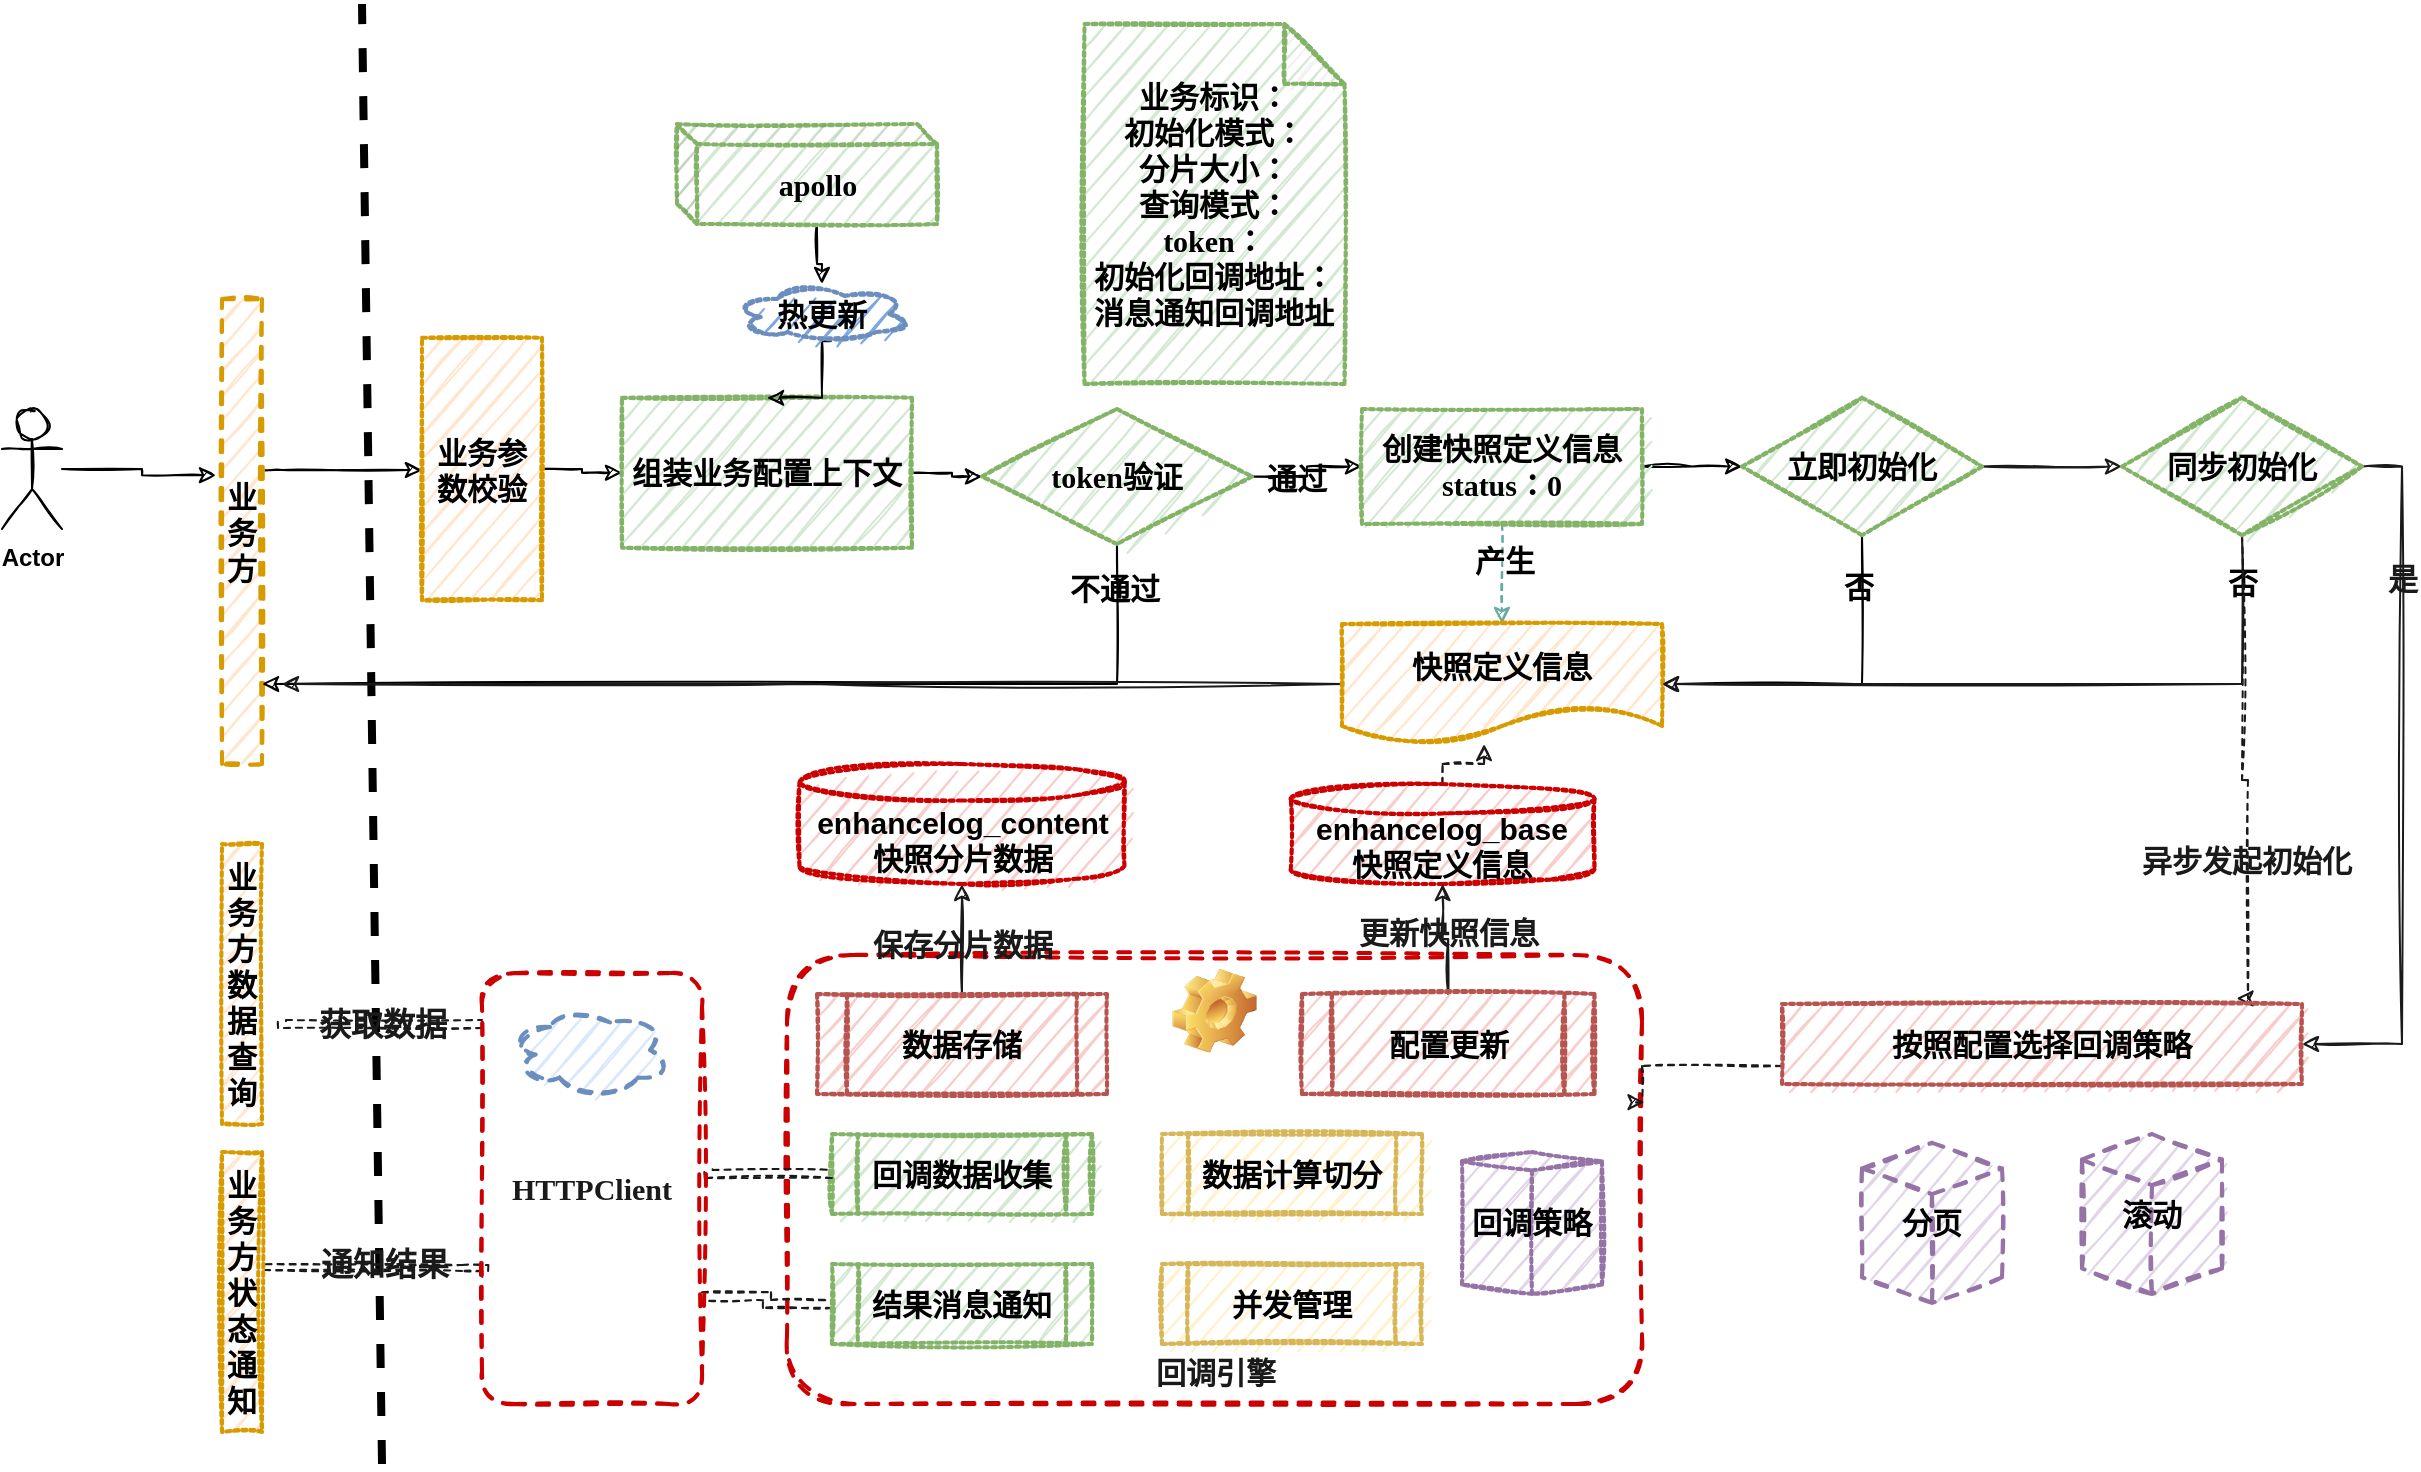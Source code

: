 <mxfile version="14.2.9" type="github">
  <diagram id="eG5aiIGwPH6QsHZ0CiSs" name="第 1 页">
    <mxGraphModel dx="1673" dy="2025" grid="1" gridSize="10" guides="1" tooltips="1" connect="1" arrows="1" fold="1" page="1" pageScale="1" pageWidth="827" pageHeight="1169" math="0" shadow="0">
      <root>
        <mxCell id="0" />
        <mxCell id="1" parent="0" />
        <mxCell id="IGkinvyOdZnhhztwzakV-101" value="回调引擎" style="label;whiteSpace=wrap;html=1;align=center;verticalAlign=bottom;spacingLeft=0;spacingBottom=4;imageAlign=center;imageVerticalAlign=top;image=img/clipart/Gear_128x128.png;dashed=1;sketch=1;strokeColor=#CC0000;strokeWidth=2;fillColor=none;fontFamily=Verdana;fontSize=15;fontColor=#1A1A1A;fontStyle=1;labelBorderColor=none;labelBackgroundColor=none;" vertex="1" parent="1">
          <mxGeometry x="472.5" y="415.44" width="427.5" height="224.56" as="geometry" />
        </mxCell>
        <mxCell id="IGkinvyOdZnhhztwzakV-7" value="" style="edgeStyle=orthogonalEdgeStyle;rounded=0;sketch=1;orthogonalLoop=1;jettySize=auto;html=1;fontSize=15;entryX=-0.15;entryY=0.379;entryDx=0;entryDy=0;entryPerimeter=0;fontStyle=1;labelBorderColor=none;labelBackgroundColor=none;" edge="1" parent="1" source="IGkinvyOdZnhhztwzakV-1" target="IGkinvyOdZnhhztwzakV-4">
          <mxGeometry relative="1" as="geometry">
            <mxPoint x="160" y="173" as="targetPoint" />
          </mxGeometry>
        </mxCell>
        <mxCell id="IGkinvyOdZnhhztwzakV-1" value="Actor" style="shape=umlActor;verticalLabelPosition=bottom;verticalAlign=top;html=1;outlineConnect=0;sketch=1;fontStyle=1;labelBorderColor=none;labelBackgroundColor=none;" vertex="1" parent="1">
          <mxGeometry x="80" y="142.5" width="30" height="60" as="geometry" />
        </mxCell>
        <mxCell id="IGkinvyOdZnhhztwzakV-9" value="" style="edgeStyle=orthogonalEdgeStyle;rounded=0;sketch=1;orthogonalLoop=1;jettySize=auto;html=1;fontSize=15;fontStyle=1;labelBorderColor=none;labelBackgroundColor=none;" edge="1" parent="1" source="IGkinvyOdZnhhztwzakV-4" target="IGkinvyOdZnhhztwzakV-8">
          <mxGeometry relative="1" as="geometry">
            <Array as="points">
              <mxPoint x="220" y="173" />
              <mxPoint x="220" y="173" />
            </Array>
          </mxGeometry>
        </mxCell>
        <mxCell id="IGkinvyOdZnhhztwzakV-4" value="业务方" style="rounded=0;whiteSpace=wrap;html=1;sketch=1;dashed=1;strokeWidth=2;perimeterSpacing=0;strokeColor=#d79b00;fillColor=#ffe6cc;fontSize=15;fontStyle=1;labelBorderColor=none;labelBackgroundColor=none;" vertex="1" parent="1">
          <mxGeometry x="190" y="87.5" width="20" height="232.5" as="geometry" />
        </mxCell>
        <mxCell id="IGkinvyOdZnhhztwzakV-33" style="edgeStyle=orthogonalEdgeStyle;rounded=0;sketch=1;orthogonalLoop=1;jettySize=auto;html=1;exitX=1;exitY=0.5;exitDx=0;exitDy=0;entryX=0;entryY=0.5;entryDx=0;entryDy=0;fontFamily=Verdana;fontSize=15;fontStyle=1;labelBorderColor=none;labelBackgroundColor=none;" edge="1" parent="1" source="IGkinvyOdZnhhztwzakV-8" target="IGkinvyOdZnhhztwzakV-29">
          <mxGeometry relative="1" as="geometry" />
        </mxCell>
        <mxCell id="IGkinvyOdZnhhztwzakV-8" value="业务参数校验" style="whiteSpace=wrap;html=1;rounded=0;dashed=1;dashPattern=1 1;fontSize=15;strokeColor=#d79b00;strokeWidth=2;fillColor=#ffe6cc;sketch=1;fontStyle=1;labelBorderColor=none;labelBackgroundColor=none;" vertex="1" parent="1">
          <mxGeometry x="290" y="106.88" width="60" height="131.25" as="geometry" />
        </mxCell>
        <mxCell id="IGkinvyOdZnhhztwzakV-124" style="edgeStyle=orthogonalEdgeStyle;rounded=0;sketch=1;orthogonalLoop=1;jettySize=auto;html=1;exitX=0.5;exitY=0;exitDx=0;exitDy=0;exitPerimeter=0;entryX=0.444;entryY=1;entryDx=0;entryDy=0;entryPerimeter=0;strokeColor=#1A1A1A;strokeWidth=1;fontFamily=Verdana;fontSize=15;fontColor=#1A1A1A;dashed=1;fontStyle=1;labelBorderColor=none;labelBackgroundColor=none;" edge="1" parent="1" source="IGkinvyOdZnhhztwzakV-10" target="IGkinvyOdZnhhztwzakV-49">
          <mxGeometry relative="1" as="geometry">
            <Array as="points">
              <mxPoint x="800" y="320" />
              <mxPoint x="821" y="320" />
            </Array>
          </mxGeometry>
        </mxCell>
        <mxCell id="IGkinvyOdZnhhztwzakV-10" value="enhancelog_base&lt;br&gt;快照定义信息" style="shape=cylinder3;whiteSpace=wrap;html=1;boundedLbl=1;backgroundOutline=1;size=7.353;dashed=1;dashPattern=1 1;sketch=1;strokeWidth=2;fontSize=15;fillColor=#f8cecc;strokeColor=#CC0000;fontStyle=1;labelBorderColor=none;labelBackgroundColor=none;" vertex="1" parent="1">
          <mxGeometry x="724.38" y="330" width="151.87" height="50" as="geometry" />
        </mxCell>
        <mxCell id="IGkinvyOdZnhhztwzakV-38" style="edgeStyle=orthogonalEdgeStyle;rounded=0;sketch=1;orthogonalLoop=1;jettySize=auto;html=1;exitX=0;exitY=0;exitDx=70;exitDy=50;exitPerimeter=0;fontFamily=Verdana;fontSize=15;fontStyle=1;labelBorderColor=none;labelBackgroundColor=none;" edge="1" parent="1" source="IGkinvyOdZnhhztwzakV-15" target="IGkinvyOdZnhhztwzakV-13">
          <mxGeometry relative="1" as="geometry" />
        </mxCell>
        <mxCell id="IGkinvyOdZnhhztwzakV-15" value="apollo" style="shape=cube;whiteSpace=wrap;html=1;boundedLbl=1;backgroundOutline=1;darkOpacity=0.05;darkOpacity2=0.1;dashed=1;dashPattern=1 1;sketch=1;strokeColor=#82b366;strokeWidth=2;fontSize=15;size=10;fontFamily=Verdana;align=center;fontStyle=1;fillColor=#d5e8d4;labelBorderColor=none;labelBackgroundColor=none;" vertex="1" parent="1">
          <mxGeometry x="417.5" width="130" height="50" as="geometry" />
        </mxCell>
        <mxCell id="IGkinvyOdZnhhztwzakV-16" value="" style="endArrow=none;dashed=1;html=1;fontFamily=Verdana;fontSize=15;strokeWidth=4;fontStyle=1;labelBorderColor=none;labelBackgroundColor=none;" edge="1" parent="1">
          <mxGeometry width="50" height="50" relative="1" as="geometry">
            <mxPoint x="270" y="670" as="sourcePoint" />
            <mxPoint x="260" y="-60" as="targetPoint" />
          </mxGeometry>
        </mxCell>
        <mxCell id="IGkinvyOdZnhhztwzakV-25" value="业务标识：&lt;br&gt;初始化模式：&lt;br&gt;分片大小：&lt;br&gt;查询模式：&lt;br&gt;token：&lt;br&gt;初始化回调地址：&lt;br&gt;消息通知回调地址" style="shape=note;whiteSpace=wrap;html=1;backgroundOutline=1;darkOpacity=0.05;dashed=1;dashPattern=1 1;fontFamily=Verdana;fontSize=15;fontStyle=1;strokeColor=#82b366;strokeWidth=2;fillColor=#d5e8d4;sketch=1;align=center;labelBorderColor=none;labelBackgroundColor=none;" vertex="1" parent="1">
          <mxGeometry x="621.25" y="-50" width="130" height="180" as="geometry" />
        </mxCell>
        <mxCell id="IGkinvyOdZnhhztwzakV-37" value="" style="edgeStyle=orthogonalEdgeStyle;rounded=0;sketch=1;orthogonalLoop=1;jettySize=auto;html=1;fontFamily=Verdana;fontSize=15;fontStyle=1;labelBorderColor=none;labelBackgroundColor=none;" edge="1" parent="1" source="IGkinvyOdZnhhztwzakV-29" target="IGkinvyOdZnhhztwzakV-36">
          <mxGeometry relative="1" as="geometry" />
        </mxCell>
        <mxCell id="IGkinvyOdZnhhztwzakV-29" value="组装业务配置上下文" style="whiteSpace=wrap;html=1;dashed=1;dashPattern=1 1;fontFamily=Verdana;fontSize=15;fontStyle=1;strokeColor=#82b366;strokeWidth=2;fillColor=#d5e8d4;sketch=1;labelBorderColor=none;labelBackgroundColor=none;" vertex="1" parent="1">
          <mxGeometry x="390" y="136.88" width="145" height="75" as="geometry" />
        </mxCell>
        <mxCell id="IGkinvyOdZnhhztwzakV-39" style="edgeStyle=orthogonalEdgeStyle;rounded=0;sketch=1;orthogonalLoop=1;jettySize=auto;html=1;exitX=0.55;exitY=0.95;exitDx=0;exitDy=0;exitPerimeter=0;entryX=0.5;entryY=0;entryDx=0;entryDy=0;fontFamily=Verdana;fontSize=15;fontStyle=1;labelBorderColor=none;labelBackgroundColor=none;" edge="1" parent="1" source="IGkinvyOdZnhhztwzakV-13" target="IGkinvyOdZnhhztwzakV-29">
          <mxGeometry relative="1" as="geometry">
            <Array as="points">
              <mxPoint x="490" y="109" />
            </Array>
          </mxGeometry>
        </mxCell>
        <mxCell id="IGkinvyOdZnhhztwzakV-13" value="热更新" style="ellipse;shape=cloud;whiteSpace=wrap;html=1;dashed=1;dashPattern=1 1;sketch=1;strokeColor=#6c8ebf;strokeWidth=2;fontSize=15;fillColor=#7EA6E0;fontStyle=1;labelBorderColor=none;labelBackgroundColor=none;" vertex="1" parent="1">
          <mxGeometry x="445" y="80" width="90" height="30" as="geometry" />
        </mxCell>
        <mxCell id="IGkinvyOdZnhhztwzakV-42" value="" style="edgeStyle=orthogonalEdgeStyle;rounded=0;sketch=1;orthogonalLoop=1;jettySize=auto;html=1;fontFamily=Verdana;fontSize=15;fontStyle=1;labelBorderColor=none;labelBackgroundColor=none;" edge="1" parent="1" source="IGkinvyOdZnhhztwzakV-36" target="IGkinvyOdZnhhztwzakV-41">
          <mxGeometry relative="1" as="geometry" />
        </mxCell>
        <mxCell id="IGkinvyOdZnhhztwzakV-56" value="通过" style="edgeLabel;html=1;align=center;verticalAlign=middle;resizable=0;points=[];fontSize=15;fontFamily=Verdana;fontStyle=1;labelBorderColor=none;labelBackgroundColor=none;" vertex="1" connectable="0" parent="IGkinvyOdZnhhztwzakV-42">
          <mxGeometry x="-0.291" relative="1" as="geometry">
            <mxPoint as="offset" />
          </mxGeometry>
        </mxCell>
        <mxCell id="IGkinvyOdZnhhztwzakV-54" style="edgeStyle=orthogonalEdgeStyle;rounded=0;sketch=1;orthogonalLoop=1;jettySize=auto;html=1;exitX=0.5;exitY=1;exitDx=0;exitDy=0;fontFamily=Verdana;fontSize=15;fontStyle=1;labelBorderColor=none;labelBackgroundColor=none;" edge="1" parent="1" source="IGkinvyOdZnhhztwzakV-36" target="IGkinvyOdZnhhztwzakV-4">
          <mxGeometry relative="1" as="geometry">
            <Array as="points">
              <mxPoint x="637" y="280" />
            </Array>
          </mxGeometry>
        </mxCell>
        <mxCell id="IGkinvyOdZnhhztwzakV-55" value="不通过" style="edgeLabel;html=1;align=center;verticalAlign=middle;resizable=0;points=[];fontSize=15;fontFamily=Verdana;fontStyle=1;labelBorderColor=none;labelBackgroundColor=none;" vertex="1" connectable="0" parent="IGkinvyOdZnhhztwzakV-54">
          <mxGeometry x="-0.912" y="-2" relative="1" as="geometry">
            <mxPoint as="offset" />
          </mxGeometry>
        </mxCell>
        <mxCell id="IGkinvyOdZnhhztwzakV-36" value="token验证" style="rhombus;whiteSpace=wrap;html=1;dashed=1;dashPattern=1 1;fontFamily=Verdana;fontSize=15;fontStyle=1;strokeColor=#82b366;strokeWidth=2;fillColor=#d5e8d4;sketch=1;labelBorderColor=none;labelBackgroundColor=none;" vertex="1" parent="1">
          <mxGeometry x="570" y="142.5" width="135" height="67.5" as="geometry" />
        </mxCell>
        <mxCell id="IGkinvyOdZnhhztwzakV-44" value="" style="edgeStyle=orthogonalEdgeStyle;rounded=0;sketch=1;orthogonalLoop=1;jettySize=auto;html=1;fontFamily=Verdana;fontSize=15;fontStyle=1;labelBorderColor=none;labelBackgroundColor=none;" edge="1" parent="1" source="IGkinvyOdZnhhztwzakV-41" target="IGkinvyOdZnhhztwzakV-43">
          <mxGeometry relative="1" as="geometry" />
        </mxCell>
        <mxCell id="IGkinvyOdZnhhztwzakV-50" value="" style="edgeStyle=orthogonalEdgeStyle;rounded=0;sketch=1;orthogonalLoop=1;jettySize=auto;html=1;fontFamily=Verdana;fontSize=15;dashed=1;strokeColor=#67AB9F;fontStyle=1;labelBorderColor=none;labelBackgroundColor=none;" edge="1" parent="1" source="IGkinvyOdZnhhztwzakV-41" target="IGkinvyOdZnhhztwzakV-49">
          <mxGeometry relative="1" as="geometry" />
        </mxCell>
        <mxCell id="IGkinvyOdZnhhztwzakV-57" value="产生" style="edgeLabel;html=1;align=center;verticalAlign=middle;resizable=0;points=[];fontSize=15;fontFamily=Verdana;fontStyle=1;labelBorderColor=none;labelBackgroundColor=none;" vertex="1" connectable="0" parent="IGkinvyOdZnhhztwzakV-50">
          <mxGeometry x="-0.3" y="1" relative="1" as="geometry">
            <mxPoint as="offset" />
          </mxGeometry>
        </mxCell>
        <mxCell id="IGkinvyOdZnhhztwzakV-41" value="创建快照定义信息&lt;br&gt;status：0" style="whiteSpace=wrap;html=1;dashed=1;dashPattern=1 1;fontFamily=Verdana;fontSize=15;fontStyle=1;strokeColor=#82b366;strokeWidth=2;fillColor=#d5e8d4;sketch=1;labelBorderColor=none;labelBackgroundColor=none;" vertex="1" parent="1">
          <mxGeometry x="760" y="142.5" width="140" height="57.5" as="geometry" />
        </mxCell>
        <mxCell id="IGkinvyOdZnhhztwzakV-51" style="edgeStyle=orthogonalEdgeStyle;rounded=0;sketch=1;orthogonalLoop=1;jettySize=auto;html=1;entryX=1;entryY=0.5;entryDx=0;entryDy=0;fontFamily=Verdana;fontSize=15;fontStyle=1;labelBorderColor=none;labelBackgroundColor=none;" edge="1" parent="1" source="IGkinvyOdZnhhztwzakV-43" target="IGkinvyOdZnhhztwzakV-49">
          <mxGeometry relative="1" as="geometry">
            <Array as="points">
              <mxPoint x="1010" y="280" />
            </Array>
          </mxGeometry>
        </mxCell>
        <mxCell id="IGkinvyOdZnhhztwzakV-52" value="否" style="edgeLabel;html=1;align=center;verticalAlign=middle;resizable=0;points=[];fontSize=15;fontFamily=Verdana;fontStyle=1;labelBorderColor=none;labelBackgroundColor=none;" vertex="1" connectable="0" parent="IGkinvyOdZnhhztwzakV-51">
          <mxGeometry x="-0.711" y="-2" relative="1" as="geometry">
            <mxPoint as="offset" />
          </mxGeometry>
        </mxCell>
        <mxCell id="IGkinvyOdZnhhztwzakV-60" value="" style="edgeStyle=orthogonalEdgeStyle;rounded=0;sketch=1;orthogonalLoop=1;jettySize=auto;html=1;strokeColor=#1A1A1A;fontFamily=Verdana;fontSize=15;fontStyle=1;labelBorderColor=none;labelBackgroundColor=none;" edge="1" parent="1" source="IGkinvyOdZnhhztwzakV-43" target="IGkinvyOdZnhhztwzakV-59">
          <mxGeometry relative="1" as="geometry" />
        </mxCell>
        <mxCell id="IGkinvyOdZnhhztwzakV-43" value="立即初始化" style="rhombus;whiteSpace=wrap;html=1;dashed=1;dashPattern=1 1;fontFamily=Verdana;fontSize=15;fontStyle=1;strokeColor=#82b366;strokeWidth=2;fillColor=#d5e8d4;sketch=1;labelBorderColor=none;labelBackgroundColor=none;" vertex="1" parent="1">
          <mxGeometry x="950" y="136.88" width="120" height="68.75" as="geometry" />
        </mxCell>
        <mxCell id="IGkinvyOdZnhhztwzakV-118" style="edgeStyle=orthogonalEdgeStyle;rounded=0;sketch=1;orthogonalLoop=1;jettySize=auto;html=1;strokeColor=#1A1A1A;strokeWidth=1;fontFamily=Verdana;fontSize=15;fontColor=#1A1A1A;fontStyle=1;labelBorderColor=none;labelBackgroundColor=none;" edge="1" parent="1" source="IGkinvyOdZnhhztwzakV-49">
          <mxGeometry relative="1" as="geometry">
            <mxPoint x="220" y="280" as="targetPoint" />
          </mxGeometry>
        </mxCell>
        <mxCell id="IGkinvyOdZnhhztwzakV-49" value="快照定义信息" style="shape=document;whiteSpace=wrap;html=1;boundedLbl=1;dashed=1;dashPattern=1 1;fontFamily=Verdana;fontSize=15;fontStyle=1;strokeColor=#d79b00;strokeWidth=2;fillColor=#ffe6cc;sketch=1;labelBorderColor=none;labelBackgroundColor=none;" vertex="1" parent="1">
          <mxGeometry x="750" y="250" width="160" height="60" as="geometry" />
        </mxCell>
        <mxCell id="IGkinvyOdZnhhztwzakV-61" style="edgeStyle=orthogonalEdgeStyle;rounded=0;sketch=1;orthogonalLoop=1;jettySize=auto;html=1;entryX=1;entryY=0.5;entryDx=0;entryDy=0;strokeColor=#1A1A1A;fontFamily=Verdana;fontSize=15;fontStyle=1;labelBorderColor=none;labelBackgroundColor=none;" edge="1" parent="1" source="IGkinvyOdZnhhztwzakV-59" target="IGkinvyOdZnhhztwzakV-49">
          <mxGeometry relative="1" as="geometry">
            <Array as="points">
              <mxPoint x="1200" y="280" />
            </Array>
          </mxGeometry>
        </mxCell>
        <mxCell id="IGkinvyOdZnhhztwzakV-62" value="否" style="edgeLabel;html=1;align=center;verticalAlign=middle;resizable=0;points=[];fontSize=15;fontFamily=Verdana;fontStyle=1;labelBorderColor=none;labelBackgroundColor=none;" vertex="1" connectable="0" parent="IGkinvyOdZnhhztwzakV-61">
          <mxGeometry x="-0.873" relative="1" as="geometry">
            <mxPoint as="offset" />
          </mxGeometry>
        </mxCell>
        <mxCell id="IGkinvyOdZnhhztwzakV-82" style="edgeStyle=orthogonalEdgeStyle;rounded=0;sketch=1;orthogonalLoop=1;jettySize=auto;html=1;strokeColor=#1A1A1A;fontFamily=Verdana;fontSize=15;fontColor=#1A1A1A;dashed=1;entryX=0.874;entryY=-0.069;entryDx=0;entryDy=0;entryPerimeter=0;fontStyle=1;labelBorderColor=none;labelBackgroundColor=none;" edge="1" parent="1" source="IGkinvyOdZnhhztwzakV-59" target="IGkinvyOdZnhhztwzakV-64">
          <mxGeometry relative="1" as="geometry">
            <mxPoint x="1230" y="410" as="targetPoint" />
            <Array as="points">
              <mxPoint x="1200" y="328" />
              <mxPoint x="1203" y="328" />
            </Array>
          </mxGeometry>
        </mxCell>
        <mxCell id="IGkinvyOdZnhhztwzakV-111" value="异步发起初始化" style="edgeLabel;html=1;align=center;verticalAlign=middle;resizable=0;points=[];fontSize=15;fontFamily=Verdana;fontColor=#1A1A1A;fontStyle=1;labelBorderColor=none;labelBackgroundColor=none;" vertex="1" connectable="0" parent="IGkinvyOdZnhhztwzakV-82">
          <mxGeometry x="0.376" y="-1" relative="1" as="geometry">
            <mxPoint as="offset" />
          </mxGeometry>
        </mxCell>
        <mxCell id="IGkinvyOdZnhhztwzakV-109" style="edgeStyle=orthogonalEdgeStyle;rounded=0;sketch=1;orthogonalLoop=1;jettySize=auto;html=1;exitX=1;exitY=0.5;exitDx=0;exitDy=0;entryX=1;entryY=0.5;entryDx=0;entryDy=0;strokeColor=#1A1A1A;fontFamily=Verdana;fontSize=15;fontColor=#1A1A1A;fontStyle=1;labelBorderColor=none;labelBackgroundColor=none;" edge="1" parent="1" source="IGkinvyOdZnhhztwzakV-59" target="IGkinvyOdZnhhztwzakV-64">
          <mxGeometry relative="1" as="geometry" />
        </mxCell>
        <mxCell id="IGkinvyOdZnhhztwzakV-110" value="是" style="edgeLabel;html=1;align=center;verticalAlign=middle;resizable=0;points=[];fontSize=15;fontFamily=Verdana;fontColor=#1A1A1A;fontStyle=1;labelBorderColor=none;labelBackgroundColor=none;" vertex="1" connectable="0" parent="IGkinvyOdZnhhztwzakV-109">
          <mxGeometry x="-0.58" relative="1" as="geometry">
            <mxPoint as="offset" />
          </mxGeometry>
        </mxCell>
        <mxCell id="IGkinvyOdZnhhztwzakV-59" value="同步初始化" style="rhombus;whiteSpace=wrap;html=1;dashed=1;dashPattern=1 1;fontFamily=Verdana;fontSize=15;fontStyle=1;strokeColor=#82b366;strokeWidth=2;fillColor=#d5e8d4;sketch=1;labelBorderColor=none;labelBackgroundColor=none;" vertex="1" parent="1">
          <mxGeometry x="1140" y="136.88" width="120" height="68.75" as="geometry" />
        </mxCell>
        <mxCell id="IGkinvyOdZnhhztwzakV-84" style="edgeStyle=orthogonalEdgeStyle;rounded=0;sketch=1;orthogonalLoop=1;jettySize=auto;html=1;entryX=1.003;entryY=0.328;entryDx=0;entryDy=0;dashed=1;strokeColor=#1A1A1A;fontFamily=Verdana;fontSize=15;fontColor=#1A1A1A;entryPerimeter=0;fontStyle=1;labelBorderColor=none;labelBackgroundColor=none;" edge="1" parent="1" source="IGkinvyOdZnhhztwzakV-64" target="IGkinvyOdZnhhztwzakV-101">
          <mxGeometry relative="1" as="geometry">
            <mxPoint x="900.0" y="482.5" as="targetPoint" />
            <Array as="points">
              <mxPoint x="900" y="471" />
              <mxPoint x="900" y="489" />
            </Array>
          </mxGeometry>
        </mxCell>
        <mxCell id="IGkinvyOdZnhhztwzakV-64" value="按照配置选择回调策略" style="whiteSpace=wrap;html=1;dashed=1;dashPattern=1 1;fontFamily=Verdana;fontSize=15;fontStyle=1;strokeColor=#b85450;strokeWidth=2;fillColor=#f8cecc;sketch=1;labelBorderColor=none;labelBackgroundColor=none;" vertex="1" parent="1">
          <mxGeometry x="970" y="440" width="260" height="40" as="geometry" />
        </mxCell>
        <mxCell id="IGkinvyOdZnhhztwzakV-69" value="业务方&lt;br&gt;数据查询" style="rounded=0;whiteSpace=wrap;html=1;sketch=1;dashed=1;dashPattern=1 1;strokeWidth=2;perimeterSpacing=0;strokeColor=#d79b00;fillColor=#ffe6cc;fontSize=15;fontStyle=1;labelBorderColor=none;labelBackgroundColor=none;" vertex="1" parent="1">
          <mxGeometry x="190" y="360" width="20" height="140" as="geometry" />
        </mxCell>
        <mxCell id="IGkinvyOdZnhhztwzakV-73" value="分页" style="html=1;whiteSpace=wrap;shape=isoCube2;backgroundOutline=1;isoAngle=11.52;dashed=1;sketch=1;strokeColor=#9673a6;strokeWidth=2;fillColor=#e1d5e7;fontFamily=Verdana;fontSize=15;align=center;fontStyle=1;labelBorderColor=none;labelBackgroundColor=none;" vertex="1" parent="1">
          <mxGeometry x="1010" y="509.44" width="70" height="80" as="geometry" />
        </mxCell>
        <mxCell id="IGkinvyOdZnhhztwzakV-74" value="滚动" style="html=1;whiteSpace=wrap;shape=isoCube2;backgroundOutline=1;isoAngle=11.52;dashed=1;sketch=1;strokeColor=#9673a6;strokeWidth=2;fillColor=#e1d5e7;fontFamily=Verdana;fontSize=15;align=center;fontStyle=1;labelBorderColor=none;labelBackgroundColor=none;" vertex="1" parent="1">
          <mxGeometry x="1120" y="505" width="70" height="80" as="geometry" />
        </mxCell>
        <mxCell id="IGkinvyOdZnhhztwzakV-75" value="回调策略" style="html=1;whiteSpace=wrap;shape=isoCube2;backgroundOutline=1;isoAngle=4.167;dashed=1;dashPattern=1 1;sketch=1;strokeColor=#9673a6;strokeWidth=2;fillColor=#e1d5e7;fontFamily=Verdana;fontSize=15;align=center;fontStyle=1;labelBorderColor=none;labelBackgroundColor=none;" vertex="1" parent="1">
          <mxGeometry x="810" y="514" width="70" height="70.88" as="geometry" />
        </mxCell>
        <mxCell id="IGkinvyOdZnhhztwzakV-80" value="回调数据收集" style="shape=process;whiteSpace=wrap;html=1;backgroundOutline=1;dashed=1;dashPattern=1 1;sketch=1;strokeColor=#82b366;strokeWidth=2;fillColor=#d5e8d4;fontFamily=Verdana;fontSize=15;align=center;fontStyle=1;labelBorderColor=none;labelBackgroundColor=none;" vertex="1" parent="1">
          <mxGeometry x="495" y="505" width="130" height="40" as="geometry" />
        </mxCell>
        <mxCell id="IGkinvyOdZnhhztwzakV-85" value="并发管理" style="shape=process;whiteSpace=wrap;html=1;backgroundOutline=1;dashed=1;dashPattern=1 1;sketch=1;strokeColor=#d6b656;strokeWidth=2;fillColor=#fff2cc;fontFamily=Verdana;fontSize=15;align=center;fontStyle=1;labelBorderColor=none;labelBackgroundColor=none;" vertex="1" parent="1">
          <mxGeometry x="660" y="570" width="130" height="40" as="geometry" />
        </mxCell>
        <mxCell id="IGkinvyOdZnhhztwzakV-88" style="edgeStyle=orthogonalEdgeStyle;rounded=0;sketch=1;orthogonalLoop=1;jettySize=auto;html=1;entryX=1.5;entryY=0.633;entryDx=0;entryDy=0;entryPerimeter=0;dashed=1;strokeColor=#1A1A1A;fontFamily=Verdana;fontSize=15;fontColor=#1A1A1A;shape=link;fontStyle=1;labelBorderColor=none;labelBackgroundColor=none;" edge="1" parent="1" source="IGkinvyOdZnhhztwzakV-102" target="IGkinvyOdZnhhztwzakV-69">
          <mxGeometry relative="1" as="geometry">
            <mxPoint x="267.5" y="525" as="sourcePoint" />
            <Array as="points">
              <mxPoint x="220" y="450" />
            </Array>
          </mxGeometry>
        </mxCell>
        <mxCell id="IGkinvyOdZnhhztwzakV-115" value="获取数据" style="edgeLabel;html=1;align=center;verticalAlign=middle;resizable=0;points=[];fontSize=16;fontFamily=Verdana;fontColor=#1A1A1A;fontStyle=1;labelBorderColor=none;labelBackgroundColor=none;" vertex="1" connectable="0" parent="IGkinvyOdZnhhztwzakV-88">
          <mxGeometry x="-0.381" relative="1" as="geometry">
            <mxPoint x="-18.28" as="offset" />
          </mxGeometry>
        </mxCell>
        <mxCell id="IGkinvyOdZnhhztwzakV-89" style="edgeStyle=orthogonalEdgeStyle;shape=link;rounded=0;sketch=1;orthogonalLoop=1;jettySize=auto;html=1;dashed=1;strokeColor=#1A1A1A;fontFamily=Verdana;fontSize=15;fontColor=#1A1A1A;entryX=0;entryY=0.5;entryDx=0;entryDy=0;exitX=1.03;exitY=0.455;exitDx=0;exitDy=0;exitPerimeter=0;fontStyle=1;labelBorderColor=none;labelBackgroundColor=none;" edge="1" parent="1" source="IGkinvyOdZnhhztwzakV-102" target="IGkinvyOdZnhhztwzakV-80">
          <mxGeometry relative="1" as="geometry">
            <mxPoint x="417.5" y="525" as="sourcePoint" />
            <Array as="points">
              <mxPoint x="433" y="525" />
            </Array>
          </mxGeometry>
        </mxCell>
        <mxCell id="IGkinvyOdZnhhztwzakV-120" style="edgeStyle=orthogonalEdgeStyle;rounded=0;sketch=1;orthogonalLoop=1;jettySize=auto;html=1;entryX=0.5;entryY=1;entryDx=0;entryDy=0;entryPerimeter=0;strokeColor=#1A1A1A;strokeWidth=1;fontFamily=Verdana;fontSize=15;fontColor=#1A1A1A;fontStyle=1;labelBorderColor=none;labelBackgroundColor=none;" edge="1" parent="1" source="IGkinvyOdZnhhztwzakV-90" target="IGkinvyOdZnhhztwzakV-113">
          <mxGeometry relative="1" as="geometry" />
        </mxCell>
        <mxCell id="IGkinvyOdZnhhztwzakV-122" value="保存分片数据" style="edgeLabel;html=1;align=center;verticalAlign=middle;resizable=0;points=[];fontSize=15;fontFamily=Verdana;fontColor=#1A1A1A;fontStyle=1;labelBorderColor=none;labelBackgroundColor=none;" vertex="1" connectable="0" parent="IGkinvyOdZnhhztwzakV-120">
          <mxGeometry x="-0.295" relative="1" as="geometry">
            <mxPoint y="-5.48" as="offset" />
          </mxGeometry>
        </mxCell>
        <mxCell id="IGkinvyOdZnhhztwzakV-90" value="数据存储" style="shape=process;whiteSpace=wrap;html=1;backgroundOutline=1;dashed=1;dashPattern=1 1;sketch=1;strokeColor=#b85450;strokeWidth=2;fillColor=#f8cecc;fontFamily=Verdana;fontSize=15;align=center;fontStyle=1;labelBorderColor=none;labelBackgroundColor=none;" vertex="1" parent="1">
          <mxGeometry x="487.5" y="435" width="145" height="50" as="geometry" />
        </mxCell>
        <mxCell id="IGkinvyOdZnhhztwzakV-121" style="edgeStyle=orthogonalEdgeStyle;rounded=0;sketch=1;orthogonalLoop=1;jettySize=auto;html=1;exitX=0.5;exitY=0;exitDx=0;exitDy=0;entryX=0.5;entryY=1;entryDx=0;entryDy=0;entryPerimeter=0;strokeColor=#1A1A1A;strokeWidth=1;fontFamily=Verdana;fontSize=15;fontColor=#1A1A1A;fontStyle=1;labelBorderColor=none;labelBackgroundColor=none;" edge="1" parent="1" source="IGkinvyOdZnhhztwzakV-91" target="IGkinvyOdZnhhztwzakV-10">
          <mxGeometry relative="1" as="geometry" />
        </mxCell>
        <mxCell id="IGkinvyOdZnhhztwzakV-123" value="更新快照信息" style="edgeLabel;html=1;align=center;verticalAlign=middle;resizable=0;points=[];fontSize=15;fontFamily=Verdana;fontColor=#1A1A1A;fontStyle=1;labelBorderColor=none;labelBackgroundColor=none;" vertex="1" connectable="0" parent="IGkinvyOdZnhhztwzakV-121">
          <mxGeometry x="0.193" y="-2" relative="1" as="geometry">
            <mxPoint as="offset" />
          </mxGeometry>
        </mxCell>
        <mxCell id="IGkinvyOdZnhhztwzakV-91" value="配置更新" style="shape=process;whiteSpace=wrap;html=1;backgroundOutline=1;dashed=1;dashPattern=1 1;sketch=1;strokeColor=#b85450;strokeWidth=2;fillColor=#f8cecc;fontFamily=Verdana;fontSize=15;align=center;fontStyle=1;labelBorderColor=none;labelBackgroundColor=none;" vertex="1" parent="1">
          <mxGeometry x="730" y="435" width="146.25" height="50" as="geometry" />
        </mxCell>
        <mxCell id="IGkinvyOdZnhhztwzakV-117" style="edgeStyle=orthogonalEdgeStyle;shape=link;rounded=0;sketch=1;orthogonalLoop=1;jettySize=auto;html=1;entryX=1;entryY=0.75;entryDx=0;entryDy=0;strokeWidth=1;fontFamily=Verdana;fontSize=15;fontColor=#1A1A1A;dashed=1;strokeColor=#1A1A1A;fontStyle=1;labelBorderColor=none;labelBackgroundColor=none;" edge="1" parent="1" source="IGkinvyOdZnhhztwzakV-95" target="IGkinvyOdZnhhztwzakV-102">
          <mxGeometry relative="1" as="geometry" />
        </mxCell>
        <mxCell id="IGkinvyOdZnhhztwzakV-95" value="结果消息通知" style="shape=process;whiteSpace=wrap;html=1;backgroundOutline=1;dashed=1;dashPattern=1 1;sketch=1;strokeColor=#82b366;strokeWidth=2;fillColor=#d5e8d4;fontFamily=Verdana;fontSize=15;align=center;fontStyle=1;labelBorderColor=none;labelBackgroundColor=none;" vertex="1" parent="1">
          <mxGeometry x="495" y="570" width="130" height="40" as="geometry" />
        </mxCell>
        <mxCell id="IGkinvyOdZnhhztwzakV-96" value="数据计算切分" style="shape=process;whiteSpace=wrap;html=1;backgroundOutline=1;dashed=1;dashPattern=1 1;sketch=1;strokeColor=#d6b656;strokeWidth=2;fillColor=#fff2cc;fontFamily=Verdana;fontSize=15;align=center;fontStyle=1;labelBorderColor=none;labelBackgroundColor=none;" vertex="1" parent="1">
          <mxGeometry x="660" y="505" width="130" height="40" as="geometry" />
        </mxCell>
        <mxCell id="IGkinvyOdZnhhztwzakV-106" style="edgeStyle=orthogonalEdgeStyle;shape=link;rounded=0;sketch=1;orthogonalLoop=1;jettySize=auto;html=1;entryX=1.085;entryY=0.411;entryDx=0;entryDy=0;entryPerimeter=0;dashed=1;strokeColor=#1A1A1A;fontFamily=Verdana;fontSize=15;fontColor=#1A1A1A;width=2.941;exitX=0.015;exitY=0.705;exitDx=0;exitDy=0;exitPerimeter=0;fontStyle=1;labelBorderColor=none;labelBackgroundColor=none;" edge="1" parent="1" source="IGkinvyOdZnhhztwzakV-102" target="IGkinvyOdZnhhztwzakV-105">
          <mxGeometry relative="1" as="geometry">
            <mxPoint x="310" y="586" as="sourcePoint" />
            <Array as="points">
              <mxPoint x="321" y="572" />
              <mxPoint x="310" y="572" />
            </Array>
          </mxGeometry>
        </mxCell>
        <mxCell id="IGkinvyOdZnhhztwzakV-114" value="通知结果" style="edgeLabel;html=1;align=center;verticalAlign=middle;resizable=0;points=[];fontSize=16;fontFamily=Verdana;fontColor=#1A1A1A;fontStyle=1;labelBorderColor=none;labelBackgroundColor=none;" vertex="1" connectable="0" parent="IGkinvyOdZnhhztwzakV-106">
          <mxGeometry x="-0.193" y="-1" relative="1" as="geometry">
            <mxPoint x="-9.56" y="-0.86" as="offset" />
          </mxGeometry>
        </mxCell>
        <mxCell id="IGkinvyOdZnhhztwzakV-102" value="HTTPClient" style="rounded=1;whiteSpace=wrap;html=1;dashed=1;sketch=1;strokeColor=#CC0000;strokeWidth=2;fillColor=none;fontFamily=Verdana;fontSize=15;fontColor=#1A1A1A;align=center;fontStyle=1;labelBorderColor=none;labelBackgroundColor=none;" vertex="1" parent="1">
          <mxGeometry x="320" y="424.56" width="110" height="215.44" as="geometry" />
        </mxCell>
        <mxCell id="IGkinvyOdZnhhztwzakV-103" value="" style="ellipse;shape=cloud;whiteSpace=wrap;html=1;dashed=1;sketch=1;strokeColor=#6c8ebf;strokeWidth=2;fillColor=#dae8fc;fontFamily=Verdana;fontSize=15;align=center;fontStyle=1;labelBorderColor=none;labelBackgroundColor=none;" vertex="1" parent="1">
          <mxGeometry x="334" y="440" width="80" height="46" as="geometry" />
        </mxCell>
        <mxCell id="IGkinvyOdZnhhztwzakV-105" value="业务方&lt;br&gt;状态通知" style="rounded=0;whiteSpace=wrap;html=1;sketch=1;dashed=1;dashPattern=1 1;strokeWidth=2;perimeterSpacing=0;strokeColor=#d79b00;fillColor=#ffe6cc;fontSize=15;fontStyle=1;labelBorderColor=none;labelBackgroundColor=none;" vertex="1" parent="1">
          <mxGeometry x="190" y="514" width="20" height="140" as="geometry" />
        </mxCell>
        <mxCell id="IGkinvyOdZnhhztwzakV-113" value="enhancelog_content&lt;br&gt;快照分片数据" style="shape=cylinder3;whiteSpace=wrap;html=1;boundedLbl=1;backgroundOutline=1;size=9.118;dashed=1;dashPattern=1 1;sketch=1;strokeWidth=2;fontSize=15;fillColor=#f8cecc;strokeColor=#CC0000;fontStyle=1;labelBorderColor=none;labelBackgroundColor=none;" vertex="1" parent="1">
          <mxGeometry x="478.75" y="320" width="162.5" height="60" as="geometry" />
        </mxCell>
      </root>
    </mxGraphModel>
  </diagram>
</mxfile>

